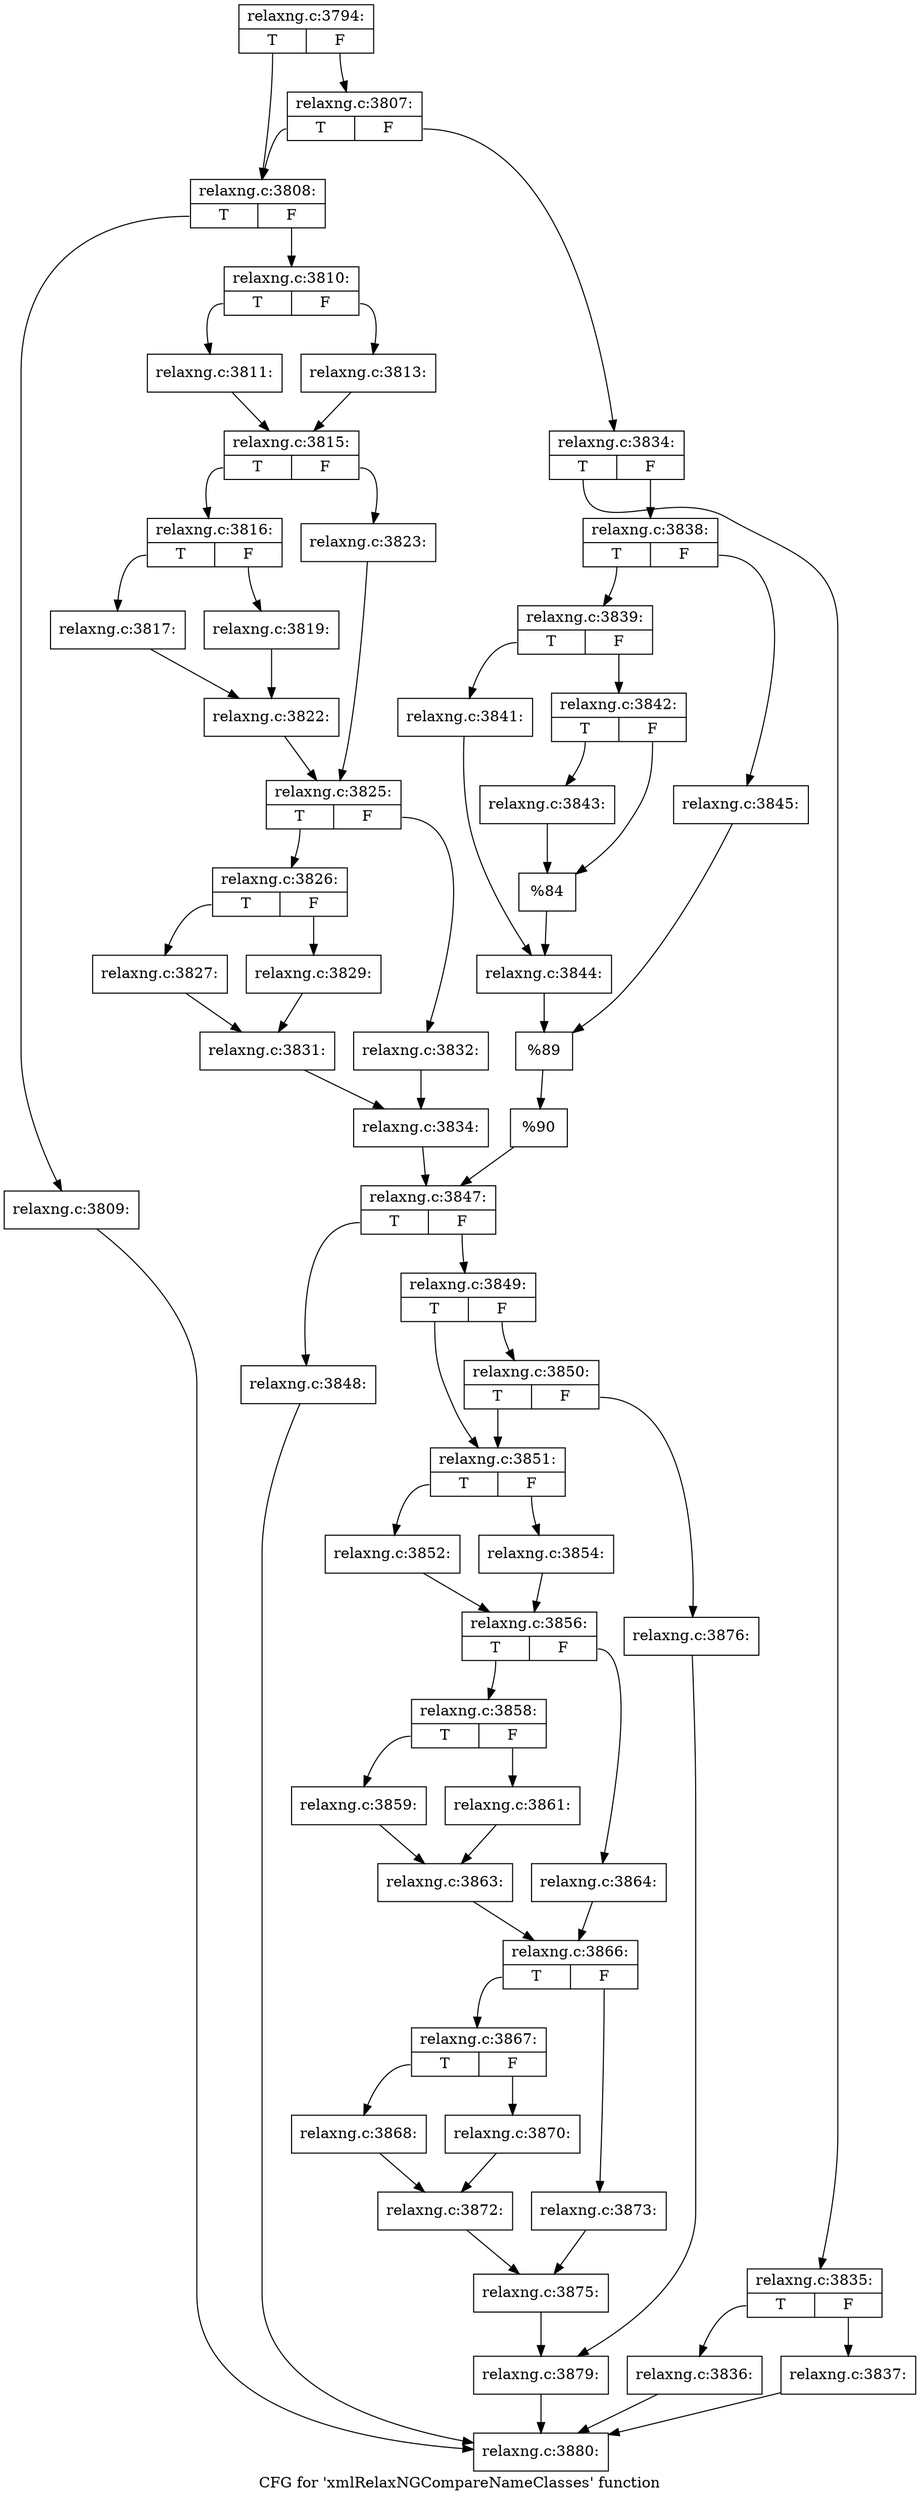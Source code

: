 digraph "CFG for 'xmlRelaxNGCompareNameClasses' function" {
	label="CFG for 'xmlRelaxNGCompareNameClasses' function";

	Node0x555e9c582000 [shape=record,label="{relaxng.c:3794:|{<s0>T|<s1>F}}"];
	Node0x555e9c582000:s0 -> Node0x555e9c587440;
	Node0x555e9c582000:s1 -> Node0x555e9c587530;
	Node0x555e9c587530 [shape=record,label="{relaxng.c:3807:|{<s0>T|<s1>F}}"];
	Node0x555e9c587530:s0 -> Node0x555e9c587440;
	Node0x555e9c587530:s1 -> Node0x555e9c5874e0;
	Node0x555e9c587440 [shape=record,label="{relaxng.c:3808:|{<s0>T|<s1>F}}"];
	Node0x555e9c587440:s0 -> Node0x555e9c587c40;
	Node0x555e9c587440:s1 -> Node0x555e9c587c90;
	Node0x555e9c587c40 [shape=record,label="{relaxng.c:3809:}"];
	Node0x555e9c587c40 -> Node0x555e9c582050;
	Node0x555e9c587c90 [shape=record,label="{relaxng.c:3810:|{<s0>T|<s1>F}}"];
	Node0x555e9c587c90:s0 -> Node0x555e9c588150;
	Node0x555e9c587c90:s1 -> Node0x555e9c5881f0;
	Node0x555e9c588150 [shape=record,label="{relaxng.c:3811:}"];
	Node0x555e9c588150 -> Node0x555e9c5881a0;
	Node0x555e9c5881f0 [shape=record,label="{relaxng.c:3813:}"];
	Node0x555e9c5881f0 -> Node0x555e9c5881a0;
	Node0x555e9c5881a0 [shape=record,label="{relaxng.c:3815:|{<s0>T|<s1>F}}"];
	Node0x555e9c5881a0:s0 -> Node0x555e9c588ef0;
	Node0x555e9c5881a0:s1 -> Node0x555e9c588f90;
	Node0x555e9c588ef0 [shape=record,label="{relaxng.c:3816:|{<s0>T|<s1>F}}"];
	Node0x555e9c588ef0:s0 -> Node0x555e9c589480;
	Node0x555e9c588ef0:s1 -> Node0x555e9c589520;
	Node0x555e9c589480 [shape=record,label="{relaxng.c:3817:}"];
	Node0x555e9c589480 -> Node0x555e9c5894d0;
	Node0x555e9c589520 [shape=record,label="{relaxng.c:3819:}"];
	Node0x555e9c589520 -> Node0x555e9c5894d0;
	Node0x555e9c5894d0 [shape=record,label="{relaxng.c:3822:}"];
	Node0x555e9c5894d0 -> Node0x555e9c588f40;
	Node0x555e9c588f90 [shape=record,label="{relaxng.c:3823:}"];
	Node0x555e9c588f90 -> Node0x555e9c588f40;
	Node0x555e9c588f40 [shape=record,label="{relaxng.c:3825:|{<s0>T|<s1>F}}"];
	Node0x555e9c588f40:s0 -> Node0x555e9c58a850;
	Node0x555e9c588f40:s1 -> Node0x555e9c58a8f0;
	Node0x555e9c58a850 [shape=record,label="{relaxng.c:3826:|{<s0>T|<s1>F}}"];
	Node0x555e9c58a850:s0 -> Node0x555e9c58b5b0;
	Node0x555e9c58a850:s1 -> Node0x555e9c58b650;
	Node0x555e9c58b5b0 [shape=record,label="{relaxng.c:3827:}"];
	Node0x555e9c58b5b0 -> Node0x555e9c58b600;
	Node0x555e9c58b650 [shape=record,label="{relaxng.c:3829:}"];
	Node0x555e9c58b650 -> Node0x555e9c58b600;
	Node0x555e9c58b600 [shape=record,label="{relaxng.c:3831:}"];
	Node0x555e9c58b600 -> Node0x555e9c58a8a0;
	Node0x555e9c58a8f0 [shape=record,label="{relaxng.c:3832:}"];
	Node0x555e9c58a8f0 -> Node0x555e9c58a8a0;
	Node0x555e9c58a8a0 [shape=record,label="{relaxng.c:3834:}"];
	Node0x555e9c58a8a0 -> Node0x555e9c587490;
	Node0x555e9c5874e0 [shape=record,label="{relaxng.c:3834:|{<s0>T|<s1>F}}"];
	Node0x555e9c5874e0:s0 -> Node0x555e9c58c590;
	Node0x555e9c5874e0:s1 -> Node0x555e9c58c630;
	Node0x555e9c58c590 [shape=record,label="{relaxng.c:3835:|{<s0>T|<s1>F}}"];
	Node0x555e9c58c590:s0 -> Node0x555e9c58cb20;
	Node0x555e9c58c590:s1 -> Node0x555e9c58cb70;
	Node0x555e9c58cb20 [shape=record,label="{relaxng.c:3836:}"];
	Node0x555e9c58cb20 -> Node0x555e9c582050;
	Node0x555e9c58cb70 [shape=record,label="{relaxng.c:3837:}"];
	Node0x555e9c58cb70 -> Node0x555e9c582050;
	Node0x555e9c58c630 [shape=record,label="{relaxng.c:3838:|{<s0>T|<s1>F}}"];
	Node0x555e9c58c630:s0 -> Node0x555e9c58d2a0;
	Node0x555e9c58c630:s1 -> Node0x555e9c58d340;
	Node0x555e9c58d2a0 [shape=record,label="{relaxng.c:3839:|{<s0>T|<s1>F}}"];
	Node0x555e9c58d2a0:s0 -> Node0x555e9c58dbd0;
	Node0x555e9c58d2a0:s1 -> Node0x555e9c58dc70;
	Node0x555e9c58dbd0 [shape=record,label="{relaxng.c:3841:}"];
	Node0x555e9c58dbd0 -> Node0x555e9c58dc20;
	Node0x555e9c58dc70 [shape=record,label="{relaxng.c:3842:|{<s0>T|<s1>F}}"];
	Node0x555e9c58dc70:s0 -> Node0x555e9c58e0d0;
	Node0x555e9c58dc70:s1 -> Node0x555e9c58e120;
	Node0x555e9c58e0d0 [shape=record,label="{relaxng.c:3843:}"];
	Node0x555e9c58e0d0 -> Node0x555e9c58e120;
	Node0x555e9c58e120 [shape=record,label="{%84}"];
	Node0x555e9c58e120 -> Node0x555e9c58dc20;
	Node0x555e9c58dc20 [shape=record,label="{relaxng.c:3844:}"];
	Node0x555e9c58dc20 -> Node0x555e9c58d2f0;
	Node0x555e9c58d340 [shape=record,label="{relaxng.c:3845:}"];
	Node0x555e9c58d340 -> Node0x555e9c58d2f0;
	Node0x555e9c58d2f0 [shape=record,label="{%89}"];
	Node0x555e9c58d2f0 -> Node0x555e9c58c5e0;
	Node0x555e9c58c5e0 [shape=record,label="{%90}"];
	Node0x555e9c58c5e0 -> Node0x555e9c587490;
	Node0x555e9c587490 [shape=record,label="{relaxng.c:3847:|{<s0>T|<s1>F}}"];
	Node0x555e9c587490:s0 -> Node0x555e9c58ad80;
	Node0x555e9c587490:s1 -> Node0x555e9c58add0;
	Node0x555e9c58ad80 [shape=record,label="{relaxng.c:3848:}"];
	Node0x555e9c58ad80 -> Node0x555e9c582050;
	Node0x555e9c58add0 [shape=record,label="{relaxng.c:3849:|{<s0>T|<s1>F}}"];
	Node0x555e9c58add0:s0 -> Node0x555e9c58f330;
	Node0x555e9c58add0:s1 -> Node0x555e9c58f420;
	Node0x555e9c58f420 [shape=record,label="{relaxng.c:3850:|{<s0>T|<s1>F}}"];
	Node0x555e9c58f420:s0 -> Node0x555e9c58f330;
	Node0x555e9c58f420:s1 -> Node0x555e9c58f3d0;
	Node0x555e9c58f330 [shape=record,label="{relaxng.c:3851:|{<s0>T|<s1>F}}"];
	Node0x555e9c58f330:s0 -> Node0x555e9c58fc70;
	Node0x555e9c58f330:s1 -> Node0x555e9c58fd10;
	Node0x555e9c58fc70 [shape=record,label="{relaxng.c:3852:}"];
	Node0x555e9c58fc70 -> Node0x555e9c58fcc0;
	Node0x555e9c58fd10 [shape=record,label="{relaxng.c:3854:}"];
	Node0x555e9c58fd10 -> Node0x555e9c58fcc0;
	Node0x555e9c58fcc0 [shape=record,label="{relaxng.c:3856:|{<s0>T|<s1>F}}"];
	Node0x555e9c58fcc0:s0 -> Node0x555e9c590b20;
	Node0x555e9c58fcc0:s1 -> Node0x555e9c590bc0;
	Node0x555e9c590b20 [shape=record,label="{relaxng.c:3858:|{<s0>T|<s1>F}}"];
	Node0x555e9c590b20:s0 -> Node0x555e9c5910b0;
	Node0x555e9c590b20:s1 -> Node0x555e9c591150;
	Node0x555e9c5910b0 [shape=record,label="{relaxng.c:3859:}"];
	Node0x555e9c5910b0 -> Node0x555e9c591100;
	Node0x555e9c591150 [shape=record,label="{relaxng.c:3861:}"];
	Node0x555e9c591150 -> Node0x555e9c591100;
	Node0x555e9c591100 [shape=record,label="{relaxng.c:3863:}"];
	Node0x555e9c591100 -> Node0x555e9c590b70;
	Node0x555e9c590bc0 [shape=record,label="{relaxng.c:3864:}"];
	Node0x555e9c590bc0 -> Node0x555e9c590b70;
	Node0x555e9c590b70 [shape=record,label="{relaxng.c:3866:|{<s0>T|<s1>F}}"];
	Node0x555e9c590b70:s0 -> Node0x555e9c5922d0;
	Node0x555e9c590b70:s1 -> Node0x555e9c592370;
	Node0x555e9c5922d0 [shape=record,label="{relaxng.c:3867:|{<s0>T|<s1>F}}"];
	Node0x555e9c5922d0:s0 -> Node0x555e9c592820;
	Node0x555e9c5922d0:s1 -> Node0x555e9c5928c0;
	Node0x555e9c592820 [shape=record,label="{relaxng.c:3868:}"];
	Node0x555e9c592820 -> Node0x555e9c592870;
	Node0x555e9c5928c0 [shape=record,label="{relaxng.c:3870:}"];
	Node0x555e9c5928c0 -> Node0x555e9c592870;
	Node0x555e9c592870 [shape=record,label="{relaxng.c:3872:}"];
	Node0x555e9c592870 -> Node0x555e9c592320;
	Node0x555e9c592370 [shape=record,label="{relaxng.c:3873:}"];
	Node0x555e9c592370 -> Node0x555e9c592320;
	Node0x555e9c592320 [shape=record,label="{relaxng.c:3875:}"];
	Node0x555e9c592320 -> Node0x555e9c58f380;
	Node0x555e9c58f3d0 [shape=record,label="{relaxng.c:3876:}"];
	Node0x555e9c58f3d0 -> Node0x555e9c58f380;
	Node0x555e9c58f380 [shape=record,label="{relaxng.c:3879:}"];
	Node0x555e9c58f380 -> Node0x555e9c582050;
	Node0x555e9c582050 [shape=record,label="{relaxng.c:3880:}"];
}
